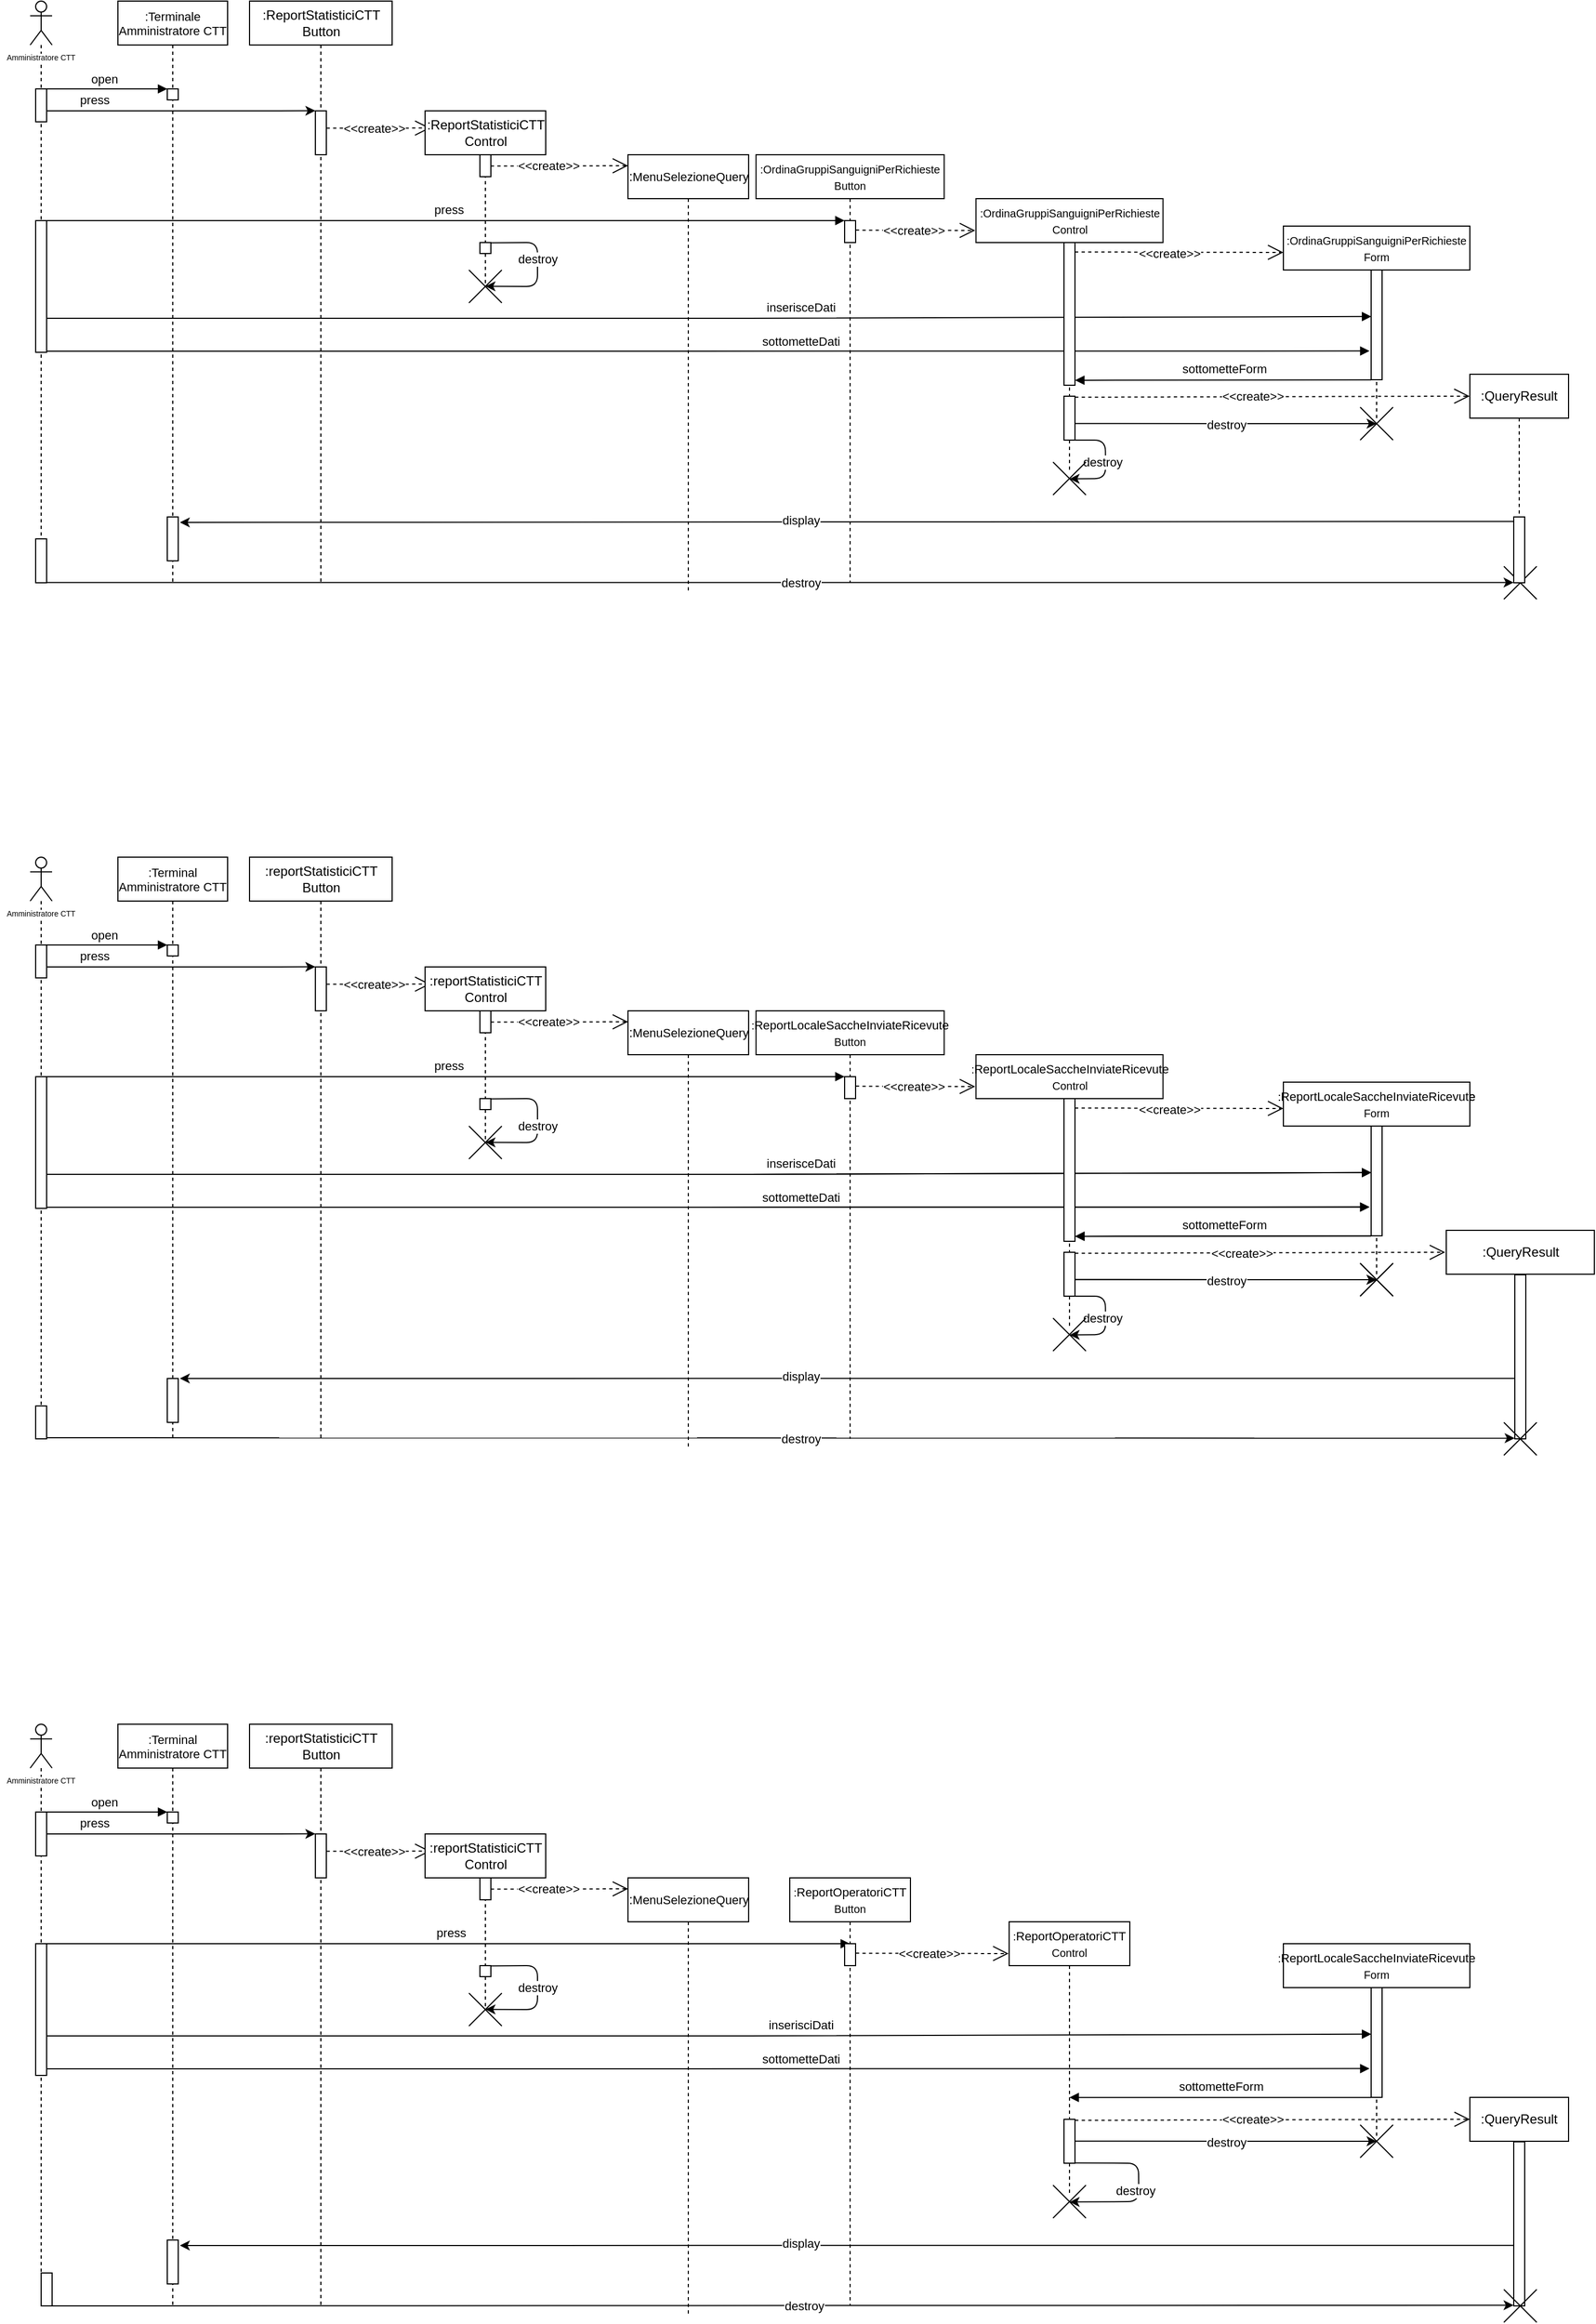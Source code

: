 <mxfile version="14.5.1" type="device"><diagram id="kgpKYQtTHZ0yAKxKKP6v" name="Page-1"><mxGraphModel dx="1422" dy="862" grid="1" gridSize="10" guides="1" tooltips="1" connect="1" arrows="1" fold="1" page="1" pageScale="1" pageWidth="1654" pageHeight="2336" math="0" shadow="0"><root><mxCell id="0"/><mxCell id="1" parent="0"/><mxCell id="S_JkidJGaoiG4XPLmGu4-134" value="inserisciDati" style="html=1;verticalAlign=bottom;endArrow=block;entryX=0.014;entryY=0.424;entryDx=0;entryDy=0;entryPerimeter=0;" parent="1" target="S_JkidJGaoiG4XPLmGu4-160" edge="1"><mxGeometry x="0.139" y="1" width="80" relative="1" as="geometry"><mxPoint x="82.5" y="1109.0" as="sourcePoint"/><mxPoint x="1199.64" y="1107.8" as="targetPoint"/><Array as="points"><mxPoint x="418" y="1109.02"/><mxPoint x="712.5" y="1109"/></Array><mxPoint as="offset"/></mxGeometry></mxCell><mxCell id="S_JkidJGaoiG4XPLmGu4-135" value="" style="endArrow=classic;html=1;labelBackgroundColor=none;fontSize=11;exitX=0.001;exitY=0.631;exitDx=0;exitDy=0;exitPerimeter=0;" parent="1" source="S_JkidJGaoiG4XPLmGu4-171" edge="1"><mxGeometry width="50" height="50" relative="1" as="geometry"><mxPoint x="1347.5" y="1300.0" as="sourcePoint"/><mxPoint x="204" y="1295" as="targetPoint"/></mxGeometry></mxCell><mxCell id="S_JkidJGaoiG4XPLmGu4-136" value="display" style="edgeLabel;html=1;align=center;verticalAlign=middle;resizable=0;points=[];fontSize=11;" parent="S_JkidJGaoiG4XPLmGu4-135" vertex="1" connectable="0"><mxGeometry x="-0.14" y="-2" relative="1" as="geometry"><mxPoint x="-127.56" as="offset"/></mxGeometry></mxCell><mxCell id="S_JkidJGaoiG4XPLmGu4-137" value="" style="endArrow=classic;html=1;labelBackgroundColor=none;fontSize=11;entryX=0.498;entryY=0.501;entryDx=0;entryDy=0;entryPerimeter=0;exitX=0.987;exitY=0.623;exitDx=0;exitDy=0;exitPerimeter=0;" parent="1" source="S_JkidJGaoiG4XPLmGu4-155" target="S_JkidJGaoiG4XPLmGu4-161" edge="1"><mxGeometry width="50" height="50" relative="1" as="geometry"><mxPoint x="1030" y="1205" as="sourcePoint"/><mxPoint x="1288.5" y="1270.0" as="targetPoint"/></mxGeometry></mxCell><mxCell id="S_JkidJGaoiG4XPLmGu4-138" value="destroy" style="edgeLabel;html=1;align=center;verticalAlign=middle;resizable=0;points=[];fontSize=11;" parent="S_JkidJGaoiG4XPLmGu4-137" vertex="1" connectable="0"><mxGeometry x="-0.14" y="-2" relative="1" as="geometry"><mxPoint x="18.93" y="-1.62" as="offset"/></mxGeometry></mxCell><mxCell id="S_JkidJGaoiG4XPLmGu4-139" value="&amp;lt;&amp;lt;create&amp;gt;&amp;gt;" style="endArrow=open;endSize=12;dashed=1;html=1;exitX=1.013;exitY=0.023;exitDx=0;exitDy=0;exitPerimeter=0;" parent="1" source="S_JkidJGaoiG4XPLmGu4-155" edge="1"><mxGeometry x="-0.105" width="160" relative="1" as="geometry"><mxPoint x="1030" y="1180" as="sourcePoint"/><mxPoint x="1357.5" y="1180" as="targetPoint"/><Array as="points"/><mxPoint x="1" as="offset"/></mxGeometry></mxCell><mxCell id="S_JkidJGaoiG4XPLmGu4-140" value="" style="endArrow=classic;html=1;entryX=-0.004;entryY=-0.002;entryDx=0;entryDy=0;entryPerimeter=0;" parent="1" source="S_JkidJGaoiG4XPLmGu4-146" target="S_JkidJGaoiG4XPLmGu4-150" edge="1"><mxGeometry width="50" height="50" relative="1" as="geometry"><mxPoint x="77.5" y="940" as="sourcePoint"/><mxPoint x="334.5" y="920" as="targetPoint"/><Array as="points"><mxPoint x="147.5" y="920"/><mxPoint x="267.5" y="920"/></Array></mxGeometry></mxCell><mxCell id="S_JkidJGaoiG4XPLmGu4-141" value="press" style="edgeLabel;html=1;align=center;verticalAlign=middle;resizable=0;points=[];" parent="S_JkidJGaoiG4XPLmGu4-140" vertex="1" connectable="0"><mxGeometry x="-0.398" y="-2" relative="1" as="geometry"><mxPoint x="-27" y="-12" as="offset"/></mxGeometry></mxCell><mxCell id="S_JkidJGaoiG4XPLmGu4-142" value="sottometteDati" style="html=1;verticalAlign=bottom;endArrow=block;entryX=-0.149;entryY=0.738;entryDx=0;entryDy=0;entryPerimeter=0;" parent="1" target="S_JkidJGaoiG4XPLmGu4-160" edge="1"><mxGeometry x="0.14" width="80" relative="1" as="geometry"><mxPoint x="82.5" y="1139.0" as="sourcePoint"/><mxPoint x="1200.5" y="1139.0" as="targetPoint"/><Array as="points"><mxPoint x="414" y="1139"/></Array><mxPoint as="offset"/></mxGeometry></mxCell><mxCell id="S_JkidJGaoiG4XPLmGu4-143" value="press" style="html=1;verticalAlign=bottom;endArrow=block;entryX=0.075;entryY=0.133;entryDx=0;entryDy=0;entryPerimeter=0;" parent="1" source="S_JkidJGaoiG4XPLmGu4-146" edge="1"><mxGeometry x="0.013" y="1" width="80" relative="1" as="geometry"><mxPoint x="75.5" y="1030" as="sourcePoint"/><mxPoint x="810" y="1019.975" as="targetPoint"/><mxPoint as="offset"/></mxGeometry></mxCell><mxCell id="S_JkidJGaoiG4XPLmGu4-144" value=":Terminal &#10;Amministratore CTT" style="shape=umlLifeline;perimeter=lifelinePerimeter;container=1;collapsible=0;recursiveResize=0;rounded=0;shadow=0;strokeWidth=1;fontSize=11;" parent="1" vertex="1"><mxGeometry x="147.5" y="820" width="100" height="530" as="geometry"/></mxCell><mxCell id="S_JkidJGaoiG4XPLmGu4-145" value="" style="points=[];perimeter=orthogonalPerimeter;rounded=0;shadow=0;strokeWidth=1;" parent="S_JkidJGaoiG4XPLmGu4-144" vertex="1"><mxGeometry x="45" y="80" width="10" height="10" as="geometry"/></mxCell><mxCell id="ukI3y_HsQWrUZ8Q4ZKqd-7" value="" style="points=[];perimeter=orthogonalPerimeter;rounded=0;shadow=0;strokeWidth=1;" parent="S_JkidJGaoiG4XPLmGu4-144" vertex="1"><mxGeometry x="45" y="475" width="10" height="40" as="geometry"/></mxCell><mxCell id="S_JkidJGaoiG4XPLmGu4-146" value="" style="shape=umlLifeline;participant=umlActor;perimeter=lifelinePerimeter;whiteSpace=wrap;html=1;container=1;collapsible=0;recursiveResize=0;verticalAlign=top;spacingTop=36;outlineConnect=0;size=40;" parent="1" vertex="1"><mxGeometry x="67.5" y="820" width="20" height="530" as="geometry"/></mxCell><mxCell id="S_JkidJGaoiG4XPLmGu4-147" value="" style="html=1;points=[];perimeter=orthogonalPerimeter;rounded=0;fillColor=#ffffff;gradientColor=none;fontSize=14;" parent="S_JkidJGaoiG4XPLmGu4-146" vertex="1"><mxGeometry x="5" y="80" width="10" height="30" as="geometry"/></mxCell><mxCell id="ukI3y_HsQWrUZ8Q4ZKqd-8" value="" style="points=[];perimeter=orthogonalPerimeter;rounded=0;shadow=0;strokeWidth=1;" parent="S_JkidJGaoiG4XPLmGu4-146" vertex="1"><mxGeometry x="5" y="500" width="10" height="30" as="geometry"/></mxCell><mxCell id="ukI3y_HsQWrUZ8Q4ZKqd-32" value="" style="html=1;points=[];perimeter=orthogonalPerimeter;rounded=0;fillColor=#ffffff;gradientColor=none;fontSize=14;" parent="S_JkidJGaoiG4XPLmGu4-146" vertex="1"><mxGeometry x="5" y="200" width="10" height="120" as="geometry"/></mxCell><mxCell id="S_JkidJGaoiG4XPLmGu4-148" value="open" style="html=1;verticalAlign=bottom;endArrow=block;" parent="1" edge="1"><mxGeometry width="80" relative="1" as="geometry"><mxPoint x="77.5" y="900" as="sourcePoint"/><mxPoint x="192.5" y="900" as="targetPoint"/></mxGeometry></mxCell><mxCell id="S_JkidJGaoiG4XPLmGu4-149" value="&lt;div&gt;:reportStatisticiCTT&lt;/div&gt;&lt;div&gt;Button&lt;/div&gt;" style="shape=umlLifeline;perimeter=lifelinePerimeter;whiteSpace=wrap;html=1;container=1;collapsible=0;recursiveResize=0;outlineConnect=0;fillColor=#ffffff;" parent="1" vertex="1"><mxGeometry x="267.5" y="820" width="130" height="530" as="geometry"/></mxCell><mxCell id="S_JkidJGaoiG4XPLmGu4-150" value="" style="points=[];perimeter=orthogonalPerimeter;rounded=0;shadow=0;strokeWidth=1;" parent="S_JkidJGaoiG4XPLmGu4-149" vertex="1"><mxGeometry x="60" y="100" width="10" height="40" as="geometry"/></mxCell><mxCell id="S_JkidJGaoiG4XPLmGu4-151" value="&amp;lt;&amp;lt;create&amp;gt;&amp;gt;" style="endArrow=open;endSize=12;dashed=1;html=1;exitX=1.019;exitY=0.393;exitDx=0;exitDy=0;exitPerimeter=0;entryX=0.045;entryY=0.098;entryDx=0;entryDy=0;entryPerimeter=0;" parent="1" source="S_JkidJGaoiG4XPLmGu4-150" target="S_JkidJGaoiG4XPLmGu4-152" edge="1"><mxGeometry x="-0.105" width="160" relative="1" as="geometry"><mxPoint x="347.5" y="932" as="sourcePoint"/><mxPoint x="422.5" y="930" as="targetPoint"/><Array as="points"/><mxPoint x="1" as="offset"/></mxGeometry></mxCell><mxCell id="S_JkidJGaoiG4XPLmGu4-152" value=":reportStatisticiCTT&lt;br&gt;Control" style="shape=umlLifeline;perimeter=lifelinePerimeter;whiteSpace=wrap;html=1;container=1;collapsible=0;recursiveResize=0;outlineConnect=0;fillColor=#ffffff;" parent="1" vertex="1"><mxGeometry x="427.5" y="920" width="110" height="160" as="geometry"/></mxCell><mxCell id="S_JkidJGaoiG4XPLmGu4-153" value="" style="shape=umlDestroy;fillColor=#ffffff;fontSize=8;" parent="S_JkidJGaoiG4XPLmGu4-152" vertex="1"><mxGeometry x="40" y="145" width="30" height="30" as="geometry"/></mxCell><mxCell id="-E6PBRuOhPfbThTxJtW3-1" value="" style="points=[];perimeter=orthogonalPerimeter;rounded=0;shadow=0;strokeWidth=1;" parent="S_JkidJGaoiG4XPLmGu4-152" vertex="1"><mxGeometry x="50" y="40" width="10" height="20" as="geometry"/></mxCell><mxCell id="-E6PBRuOhPfbThTxJtW3-2" value="" style="points=[];perimeter=orthogonalPerimeter;rounded=0;shadow=0;strokeWidth=1;" parent="S_JkidJGaoiG4XPLmGu4-152" vertex="1"><mxGeometry x="50" y="120" width="10" height="10" as="geometry"/></mxCell><mxCell id="S_JkidJGaoiG4XPLmGu4-174" value="" style="endArrow=classic;html=1;exitX=1.001;exitY=0.02;exitDx=0;exitDy=0;exitPerimeter=0;entryX=0.504;entryY=0.495;entryDx=0;entryDy=0;entryPerimeter=0;" parent="S_JkidJGaoiG4XPLmGu4-152" source="-E6PBRuOhPfbThTxJtW3-2" target="S_JkidJGaoiG4XPLmGu4-153" edge="1"><mxGeometry width="50" height="50" relative="1" as="geometry"><mxPoint x="55" y="120" as="sourcePoint"/><mxPoint x="57.513" y="160" as="targetPoint"/><Array as="points"><mxPoint x="102.5" y="120"/><mxPoint x="102.5" y="160"/></Array></mxGeometry></mxCell><mxCell id="S_JkidJGaoiG4XPLmGu4-175" value="destroy" style="edgeLabel;html=1;align=center;verticalAlign=middle;resizable=0;points=[];" parent="S_JkidJGaoiG4XPLmGu4-174" vertex="1" connectable="0"><mxGeometry x="0.154" y="-3" relative="1" as="geometry"><mxPoint x="3" y="-7.68" as="offset"/></mxGeometry></mxCell><mxCell id="S_JkidJGaoiG4XPLmGu4-154" value="&lt;div&gt;&lt;/div&gt;&lt;span style=&quot;font-size: 10px&quot;&gt;:&lt;/span&gt;&lt;span style=&quot;line-height: 107% ; font-family: &amp;#34;calibri&amp;#34; , sans-serif&quot;&gt;&lt;font style=&quot;font-size: 11px&quot;&gt;ReportLocaleSaccheInviateRicevute&lt;/font&gt;&lt;/span&gt;&lt;div&gt;&lt;font style=&quot;font-size: 10px&quot;&gt;Control&lt;/font&gt;&lt;/div&gt;" style="shape=umlLifeline;perimeter=lifelinePerimeter;whiteSpace=wrap;html=1;container=1;collapsible=0;recursiveResize=0;outlineConnect=0;" parent="1" vertex="1"><mxGeometry x="929.75" y="1000" width="170.5" height="250" as="geometry"/></mxCell><mxCell id="S_JkidJGaoiG4XPLmGu4-155" value="" style="points=[];perimeter=orthogonalPerimeter;rounded=0;shadow=0;strokeWidth=1;" parent="S_JkidJGaoiG4XPLmGu4-154" vertex="1"><mxGeometry x="80.25" y="180" width="10" height="40" as="geometry"/></mxCell><mxCell id="S_JkidJGaoiG4XPLmGu4-157" value="" style="endArrow=classic;html=1;entryX=0.505;entryY=0.511;entryDx=0;entryDy=0;entryPerimeter=0;" parent="S_JkidJGaoiG4XPLmGu4-154" target="S_JkidJGaoiG4XPLmGu4-156" edge="1"><mxGeometry width="50" height="50" relative="1" as="geometry"><mxPoint x="90.496" y="220" as="sourcePoint"/><mxPoint x="105.19" y="257" as="targetPoint"/><Array as="points"><mxPoint x="117.94" y="220"/><mxPoint x="118.25" y="255"/></Array></mxGeometry></mxCell><mxCell id="S_JkidJGaoiG4XPLmGu4-158" value="destroy" style="edgeLabel;html=1;align=center;verticalAlign=middle;resizable=0;points=[];" parent="S_JkidJGaoiG4XPLmGu4-157" vertex="1" connectable="0"><mxGeometry x="0.154" y="-3" relative="1" as="geometry"><mxPoint y="-7.53" as="offset"/></mxGeometry></mxCell><mxCell id="S_JkidJGaoiG4XPLmGu4-159" value="&lt;div&gt;&lt;/div&gt;&lt;span style=&quot;font-size: 10px&quot;&gt;:&lt;/span&gt;&lt;span style=&quot;line-height: 107% ; font-family: &amp;#34;calibri&amp;#34; , sans-serif&quot;&gt;&lt;font style=&quot;font-size: 11px&quot;&gt;ReportLocaleSaccheInviateRicevute&lt;/font&gt;&lt;/span&gt;&lt;div&gt;&lt;font style=&quot;font-size: 10px&quot;&gt;Form&lt;/font&gt;&lt;/div&gt;" style="shape=umlLifeline;perimeter=lifelinePerimeter;whiteSpace=wrap;html=1;container=1;collapsible=0;recursiveResize=0;outlineConnect=0;" parent="1" vertex="1"><mxGeometry x="1210" y="1025" width="170" height="175" as="geometry"/></mxCell><mxCell id="S_JkidJGaoiG4XPLmGu4-160" value="" style="points=[];perimeter=orthogonalPerimeter;rounded=0;shadow=0;strokeWidth=1;" parent="S_JkidJGaoiG4XPLmGu4-159" vertex="1"><mxGeometry x="80" y="40" width="10" height="100" as="geometry"/></mxCell><mxCell id="S_JkidJGaoiG4XPLmGu4-161" value="" style="shape=umlDestroy;fillColor=#ffffff;fontSize=8;" parent="S_JkidJGaoiG4XPLmGu4-159" vertex="1"><mxGeometry x="70" y="165" width="30" height="30" as="geometry"/></mxCell><mxCell id="ukI3y_HsQWrUZ8Q4ZKqd-16" value="inserisceDati" style="html=1;verticalAlign=bottom;endArrow=block;entryX=0.014;entryY=0.424;entryDx=0;entryDy=0;entryPerimeter=0;" parent="S_JkidJGaoiG4XPLmGu4-159" target="ukI3y_HsQWrUZ8Q4ZKqd-22" edge="1"><mxGeometry x="0.139" y="1" width="80" relative="1" as="geometry"><mxPoint x="-1127.5" y="84.0" as="sourcePoint"/><mxPoint x="-10.36" y="82.8" as="targetPoint"/><Array as="points"><mxPoint x="-792" y="84.02"/><mxPoint x="-497.5" y="84"/></Array><mxPoint as="offset"/></mxGeometry></mxCell><mxCell id="ukI3y_HsQWrUZ8Q4ZKqd-17" value="sottometteDati" style="html=1;verticalAlign=bottom;endArrow=block;entryX=-0.149;entryY=0.738;entryDx=0;entryDy=0;entryPerimeter=0;" parent="S_JkidJGaoiG4XPLmGu4-159" target="ukI3y_HsQWrUZ8Q4ZKqd-22" edge="1"><mxGeometry x="0.14" width="80" relative="1" as="geometry"><mxPoint x="-1127.5" y="114.0" as="sourcePoint"/><mxPoint x="-9.5" y="114.0" as="targetPoint"/><Array as="points"><mxPoint x="-796" y="114"/></Array><mxPoint as="offset"/></mxGeometry></mxCell><mxCell id="ukI3y_HsQWrUZ8Q4ZKqd-18" value="&lt;font style=&quot;font-size: 11px&quot;&gt;sottometteForm&lt;/font&gt;" style="html=1;verticalAlign=bottom;endArrow=block;fontSize=8;exitX=0.002;exitY=1.001;exitDx=0;exitDy=0;exitPerimeter=0;entryX=1.013;entryY=0.965;entryDx=0;entryDy=0;entryPerimeter=0;" parent="S_JkidJGaoiG4XPLmGu4-159" source="ukI3y_HsQWrUZ8Q4ZKqd-22" edge="1"><mxGeometry x="-0.002" y="-1" width="80" relative="1" as="geometry"><mxPoint x="71" y="140" as="sourcePoint"/><mxPoint x="-189.87" y="140.45" as="targetPoint"/><Array as="points"/><mxPoint as="offset"/></mxGeometry></mxCell><mxCell id="ukI3y_HsQWrUZ8Q4ZKqd-19" value="" style="endArrow=classic;html=1;labelBackgroundColor=none;fontSize=11;entryX=0.498;entryY=0.501;entryDx=0;entryDy=0;entryPerimeter=0;exitX=0.987;exitY=0.623;exitDx=0;exitDy=0;exitPerimeter=0;" parent="S_JkidJGaoiG4XPLmGu4-159" target="ukI3y_HsQWrUZ8Q4ZKqd-23" edge="1"><mxGeometry width="50" height="50" relative="1" as="geometry"><mxPoint x="-190.13" y="179.92" as="sourcePoint"/><mxPoint x="78.5" y="245.0" as="targetPoint"/></mxGeometry></mxCell><mxCell id="ukI3y_HsQWrUZ8Q4ZKqd-20" value="destroy" style="edgeLabel;html=1;align=center;verticalAlign=middle;resizable=0;points=[];fontSize=11;" parent="ukI3y_HsQWrUZ8Q4ZKqd-19" vertex="1" connectable="0"><mxGeometry x="-0.14" y="-2" relative="1" as="geometry"><mxPoint x="18.93" y="-1.62" as="offset"/></mxGeometry></mxCell><mxCell id="ukI3y_HsQWrUZ8Q4ZKqd-21" value="&lt;div&gt;&lt;/div&gt;&lt;span style=&quot;font-size: 10px&quot;&gt;:&lt;/span&gt;&lt;span style=&quot;line-height: 107% ; font-family: &amp;#34;calibri&amp;#34; , sans-serif&quot;&gt;&lt;font style=&quot;font-size: 11px&quot;&gt;ReportLocaleSaccheInviateRicevute&lt;/font&gt;&lt;/span&gt;&lt;div&gt;&lt;font style=&quot;font-size: 10px&quot;&gt;Form&lt;/font&gt;&lt;/div&gt;" style="shape=umlLifeline;perimeter=lifelinePerimeter;whiteSpace=wrap;html=1;container=1;collapsible=0;recursiveResize=0;outlineConnect=0;" parent="S_JkidJGaoiG4XPLmGu4-159" vertex="1"><mxGeometry width="170" height="175" as="geometry"/></mxCell><mxCell id="ukI3y_HsQWrUZ8Q4ZKqd-22" value="" style="points=[];perimeter=orthogonalPerimeter;rounded=0;shadow=0;strokeWidth=1;" parent="ukI3y_HsQWrUZ8Q4ZKqd-21" vertex="1"><mxGeometry x="80" y="40" width="10" height="100" as="geometry"/></mxCell><mxCell id="ukI3y_HsQWrUZ8Q4ZKqd-23" value="" style="shape=umlDestroy;fillColor=#ffffff;fontSize=8;" parent="ukI3y_HsQWrUZ8Q4ZKqd-21" vertex="1"><mxGeometry x="70" y="165" width="30" height="30" as="geometry"/></mxCell><mxCell id="S_JkidJGaoiG4XPLmGu4-162" value=":&lt;font style=&quot;font-size: 11px&quot;&gt;MenuSelezioneQuery&lt;/font&gt;" style="shape=umlLifeline;perimeter=lifelinePerimeter;whiteSpace=wrap;html=1;container=1;collapsible=0;recursiveResize=0;outlineConnect=0;fillColor=#ffffff;" parent="1" vertex="1"><mxGeometry x="612.5" y="960" width="110" height="400" as="geometry"/></mxCell><mxCell id="S_JkidJGaoiG4XPLmGu4-163" value="&amp;lt;&amp;lt;create&amp;gt;&amp;gt;" style="endArrow=open;endSize=12;dashed=1;html=1;labelBackgroundColor=#ffffff;exitX=0.988;exitY=0.515;exitDx=0;exitDy=0;exitPerimeter=0;entryX=0.001;entryY=0.025;entryDx=0;entryDy=0;entryPerimeter=0;" parent="1" source="-E6PBRuOhPfbThTxJtW3-1" target="S_JkidJGaoiG4XPLmGu4-162" edge="1"><mxGeometry x="-0.159" width="160" relative="1" as="geometry"><mxPoint x="543.5" y="940" as="sourcePoint"/><mxPoint x="610" y="970" as="targetPoint"/><Array as="points"/><mxPoint as="offset"/></mxGeometry></mxCell><mxCell id="S_JkidJGaoiG4XPLmGu4-164" value="&amp;lt;&amp;lt;create&amp;gt;&amp;gt;" style="endArrow=open;endSize=12;dashed=1;html=1;exitX=1.1;exitY=0.249;exitDx=0;exitDy=0;exitPerimeter=0;" parent="1" edge="1"><mxGeometry x="-0.039" width="160" relative="1" as="geometry"><mxPoint x="820.25" y="1028.675" as="sourcePoint"/><mxPoint x="929" y="1029" as="targetPoint"/><mxPoint as="offset"/></mxGeometry></mxCell><mxCell id="S_JkidJGaoiG4XPLmGu4-165" value="&lt;font&gt;&lt;span style=&quot;font-size: 10px&quot;&gt;:&lt;/span&gt;&lt;span style=&quot;line-height: 107% ; font-family: &amp;#34;calibri&amp;#34; , sans-serif&quot;&gt;&lt;font style=&quot;font-size: 11px&quot;&gt;ReportLocaleSaccheInviateRicevute&lt;/font&gt;&lt;/span&gt;&lt;br&gt;&lt;font style=&quot;font-size: 10px&quot;&gt;Button&lt;/font&gt;&lt;/font&gt;" style="shape=umlLifeline;perimeter=lifelinePerimeter;whiteSpace=wrap;html=1;container=1;collapsible=0;recursiveResize=0;outlineConnect=0;fillColor=#ffffff;" parent="1" vertex="1"><mxGeometry x="729.25" y="960" width="171.5" height="390" as="geometry"/></mxCell><mxCell id="-E6PBRuOhPfbThTxJtW3-3" value="" style="points=[];perimeter=orthogonalPerimeter;rounded=0;shadow=0;strokeWidth=1;" parent="S_JkidJGaoiG4XPLmGu4-165" vertex="1"><mxGeometry x="80.75" y="60" width="10" height="20" as="geometry"/></mxCell><mxCell id="S_JkidJGaoiG4XPLmGu4-167" value="&amp;lt;&amp;lt;create&amp;gt;&amp;gt;" style="endArrow=open;endSize=12;dashed=1;html=1;exitX=1.002;exitY=0.066;exitDx=0;exitDy=0;exitPerimeter=0;" parent="1" source="-E6PBRuOhPfbThTxJtW3-5" edge="1"><mxGeometry x="-0.101" y="-1" width="160" relative="1" as="geometry"><mxPoint x="1143.5" y="1039" as="sourcePoint"/><mxPoint x="1210" y="1049" as="targetPoint"/><Array as="points"/><mxPoint as="offset"/></mxGeometry></mxCell><mxCell id="S_JkidJGaoiG4XPLmGu4-168" value="&lt;font style=&quot;font-size: 11px&quot;&gt;sottometteForm&lt;/font&gt;" style="html=1;verticalAlign=bottom;endArrow=block;fontSize=8;exitX=0.002;exitY=1.001;exitDx=0;exitDy=0;exitPerimeter=0;entryX=1.013;entryY=0.965;entryDx=0;entryDy=0;entryPerimeter=0;" parent="1" source="S_JkidJGaoiG4XPLmGu4-160" target="-E6PBRuOhPfbThTxJtW3-5" edge="1"><mxGeometry x="-0.002" y="-1" width="80" relative="1" as="geometry"><mxPoint x="1281" y="1165" as="sourcePoint"/><mxPoint x="1030" y="1166" as="targetPoint"/><Array as="points"/><mxPoint as="offset"/></mxGeometry></mxCell><mxCell id="S_JkidJGaoiG4XPLmGu4-169" value=":QueryResult" style="shape=umlLifeline;perimeter=lifelinePerimeter;whiteSpace=wrap;html=1;container=1;collapsible=0;recursiveResize=0;outlineConnect=0;" parent="1" vertex="1"><mxGeometry x="1358.5" y="1160" width="135" height="190" as="geometry"/></mxCell><mxCell id="S_JkidJGaoiG4XPLmGu4-170" style="edgeStyle=orthogonalEdgeStyle;rounded=0;orthogonalLoop=1;jettySize=auto;html=1;" parent="S_JkidJGaoiG4XPLmGu4-169" source="S_JkidJGaoiG4XPLmGu4-171" target="S_JkidJGaoiG4XPLmGu4-169" edge="1"><mxGeometry relative="1" as="geometry"><Array as="points"><mxPoint x="68" y="41"/><mxPoint x="68" y="41"/></Array></mxGeometry></mxCell><mxCell id="S_JkidJGaoiG4XPLmGu4-171" value="" style="html=1;points=[];perimeter=orthogonalPerimeter;rounded=0;labelBackgroundColor=#ffffff;fillColor=#ffffff;gradientColor=none;fontSize=11;" parent="S_JkidJGaoiG4XPLmGu4-169" vertex="1"><mxGeometry x="62.5" y="40.5" width="10" height="149.5" as="geometry"/></mxCell><mxCell id="S_JkidJGaoiG4XPLmGu4-172" value="" style="endArrow=classic;html=1;labelBackgroundColor=none;fontSize=11;entryX=-0.021;entryY=0.996;entryDx=0;entryDy=0;entryPerimeter=0;" parent="1" target="S_JkidJGaoiG4XPLmGu4-171" edge="1"><mxGeometry width="50" height="50" relative="1" as="geometry"><mxPoint x="83" y="1349" as="sourcePoint"/><mxPoint x="1348.84" y="1344.66" as="targetPoint"/></mxGeometry></mxCell><mxCell id="S_JkidJGaoiG4XPLmGu4-173" value="destroy" style="edgeLabel;html=1;align=center;verticalAlign=middle;resizable=0;points=[];fontSize=11;" parent="S_JkidJGaoiG4XPLmGu4-172" vertex="1" connectable="0"><mxGeometry x="-0.14" y="-2" relative="1" as="geometry"><mxPoint x="112.03" y="-1.74" as="offset"/></mxGeometry></mxCell><mxCell id="S_JkidJGaoiG4XPLmGu4-176" value="" style="shape=umlDestroy;fillColor=#ffffff;fontSize=8;" parent="1" vertex="1"><mxGeometry x="1411" y="1335" width="30" height="30" as="geometry"/></mxCell><mxCell id="S_JkidJGaoiG4XPLmGu4-177" value="&lt;font style=&quot;background-color: rgb(255 , 255 , 255) ; font-size: 7px&quot;&gt;Amministratore CTT&lt;/font&gt;" style="text;html=1;strokeColor=none;fillColor=none;align=center;verticalAlign=middle;whiteSpace=wrap;rounded=0;" parent="1" vertex="1"><mxGeometry x="40" y="860" width="75" height="20" as="geometry"/></mxCell><mxCell id="-E6PBRuOhPfbThTxJtW3-5" value="" style="points=[];perimeter=orthogonalPerimeter;rounded=0;shadow=0;strokeWidth=1;" parent="1" vertex="1"><mxGeometry x="1010" y="1040" width="10" height="130" as="geometry"/></mxCell><mxCell id="S_JkidJGaoiG4XPLmGu4-156" value="" style="shape=umlDestroy;fillColor=#ffffff;fontSize=8;" parent="1" vertex="1"><mxGeometry x="1000" y="1240" width="30" height="30" as="geometry"/></mxCell><mxCell id="-E6PBRuOhPfbThTxJtW3-6" value="inserisceDati" style="html=1;verticalAlign=bottom;endArrow=block;entryX=0.014;entryY=0.424;entryDx=0;entryDy=0;entryPerimeter=0;" parent="1" target="-E6PBRuOhPfbThTxJtW3-35" edge="1"><mxGeometry x="0.139" y="1" width="80" relative="1" as="geometry"><mxPoint x="82.5" y="329.0" as="sourcePoint"/><mxPoint x="1199.64" y="327.8" as="targetPoint"/><Array as="points"><mxPoint x="418" y="329.02"/><mxPoint x="712.5" y="329"/></Array><mxPoint as="offset"/></mxGeometry></mxCell><mxCell id="-E6PBRuOhPfbThTxJtW3-7" value="" style="endArrow=classic;html=1;labelBackgroundColor=none;fontSize=11;exitX=-0.04;exitY=0.068;exitDx=0;exitDy=0;exitPerimeter=0;" parent="1" source="-E6PBRuOhPfbThTxJtW3-46" edge="1"><mxGeometry width="50" height="50" relative="1" as="geometry"><mxPoint x="1347.5" y="520.0" as="sourcePoint"/><mxPoint x="204" y="515" as="targetPoint"/></mxGeometry></mxCell><mxCell id="-E6PBRuOhPfbThTxJtW3-8" value="display" style="edgeLabel;html=1;align=center;verticalAlign=middle;resizable=0;points=[];fontSize=11;" parent="-E6PBRuOhPfbThTxJtW3-7" vertex="1" connectable="0"><mxGeometry x="-0.14" y="-2" relative="1" as="geometry"><mxPoint x="-127.25" as="offset"/></mxGeometry></mxCell><mxCell id="-E6PBRuOhPfbThTxJtW3-9" value="" style="endArrow=classic;html=1;labelBackgroundColor=none;fontSize=11;entryX=0.498;entryY=0.501;entryDx=0;entryDy=0;entryPerimeter=0;exitX=0.987;exitY=0.623;exitDx=0;exitDy=0;exitPerimeter=0;" parent="1" source="-E6PBRuOhPfbThTxJtW3-31" target="-E6PBRuOhPfbThTxJtW3-36" edge="1"><mxGeometry width="50" height="50" relative="1" as="geometry"><mxPoint x="1030" y="425" as="sourcePoint"/><mxPoint x="1288.5" y="490.0" as="targetPoint"/></mxGeometry></mxCell><mxCell id="-E6PBRuOhPfbThTxJtW3-10" value="destroy" style="edgeLabel;html=1;align=center;verticalAlign=middle;resizable=0;points=[];fontSize=11;" parent="-E6PBRuOhPfbThTxJtW3-9" vertex="1" connectable="0"><mxGeometry x="-0.14" y="-2" relative="1" as="geometry"><mxPoint x="18.93" y="-1.62" as="offset"/></mxGeometry></mxCell><mxCell id="-E6PBRuOhPfbThTxJtW3-11" value="&amp;lt;&amp;lt;create&amp;gt;&amp;gt;" style="endArrow=open;endSize=12;dashed=1;html=1;exitX=1.013;exitY=0.023;exitDx=0;exitDy=0;exitPerimeter=0;entryX=-0.002;entryY=0.105;entryDx=0;entryDy=0;entryPerimeter=0;" parent="1" source="-E6PBRuOhPfbThTxJtW3-31" target="-E6PBRuOhPfbThTxJtW3-44" edge="1"><mxGeometry x="-0.105" width="160" relative="1" as="geometry"><mxPoint x="1030" y="400" as="sourcePoint"/><mxPoint x="1357.5" y="400" as="targetPoint"/><Array as="points"/><mxPoint x="1" as="offset"/></mxGeometry></mxCell><mxCell id="-E6PBRuOhPfbThTxJtW3-12" value="" style="endArrow=classic;html=1;entryX=-0.004;entryY=-0.002;entryDx=0;entryDy=0;entryPerimeter=0;" parent="1" source="-E6PBRuOhPfbThTxJtW3-18" target="-E6PBRuOhPfbThTxJtW3-22" edge="1"><mxGeometry width="50" height="50" relative="1" as="geometry"><mxPoint x="77.5" y="160" as="sourcePoint"/><mxPoint x="334.5" y="140" as="targetPoint"/><Array as="points"><mxPoint x="147.5" y="140"/><mxPoint x="267.5" y="140"/></Array></mxGeometry></mxCell><mxCell id="-E6PBRuOhPfbThTxJtW3-13" value="press" style="edgeLabel;html=1;align=center;verticalAlign=middle;resizable=0;points=[];" parent="-E6PBRuOhPfbThTxJtW3-12" vertex="1" connectable="0"><mxGeometry x="-0.398" y="-2" relative="1" as="geometry"><mxPoint x="-27" y="-12" as="offset"/></mxGeometry></mxCell><mxCell id="-E6PBRuOhPfbThTxJtW3-14" value="sottometteDati" style="html=1;verticalAlign=bottom;endArrow=block;entryX=-0.149;entryY=0.738;entryDx=0;entryDy=0;entryPerimeter=0;" parent="1" target="-E6PBRuOhPfbThTxJtW3-35" edge="1"><mxGeometry x="0.14" width="80" relative="1" as="geometry"><mxPoint x="82.5" y="359.0" as="sourcePoint"/><mxPoint x="1200.5" y="359.0" as="targetPoint"/><Array as="points"><mxPoint x="414" y="359"/></Array><mxPoint as="offset"/></mxGeometry></mxCell><mxCell id="-E6PBRuOhPfbThTxJtW3-15" value="press" style="html=1;verticalAlign=bottom;endArrow=block;entryX=0.075;entryY=0.133;entryDx=0;entryDy=0;entryPerimeter=0;" parent="1" source="-E6PBRuOhPfbThTxJtW3-18" edge="1"><mxGeometry x="0.013" y="1" width="80" relative="1" as="geometry"><mxPoint x="75.5" y="250" as="sourcePoint"/><mxPoint x="810" y="239.975" as="targetPoint"/><mxPoint as="offset"/></mxGeometry></mxCell><mxCell id="-E6PBRuOhPfbThTxJtW3-16" value=":Terminale&#10;Amministratore CTT" style="shape=umlLifeline;perimeter=lifelinePerimeter;container=1;collapsible=0;recursiveResize=0;rounded=0;shadow=0;strokeWidth=1;fontSize=11;" parent="1" vertex="1"><mxGeometry x="147.5" y="40" width="100" height="530" as="geometry"/></mxCell><mxCell id="-E6PBRuOhPfbThTxJtW3-17" value="" style="points=[];perimeter=orthogonalPerimeter;rounded=0;shadow=0;strokeWidth=1;" parent="-E6PBRuOhPfbThTxJtW3-16" vertex="1"><mxGeometry x="45" y="80" width="10" height="10" as="geometry"/></mxCell><mxCell id="ukI3y_HsQWrUZ8Q4ZKqd-4" value="" style="points=[];perimeter=orthogonalPerimeter;rounded=0;shadow=0;strokeWidth=1;" parent="-E6PBRuOhPfbThTxJtW3-16" vertex="1"><mxGeometry x="45" y="470" width="10" height="40" as="geometry"/></mxCell><mxCell id="-E6PBRuOhPfbThTxJtW3-18" value="" style="shape=umlLifeline;participant=umlActor;perimeter=lifelinePerimeter;whiteSpace=wrap;html=1;container=1;collapsible=0;recursiveResize=0;verticalAlign=top;spacingTop=36;outlineConnect=0;size=40;" parent="1" vertex="1"><mxGeometry x="67.5" y="40" width="20" height="530" as="geometry"/></mxCell><mxCell id="-E6PBRuOhPfbThTxJtW3-19" value="" style="html=1;points=[];perimeter=orthogonalPerimeter;rounded=0;fillColor=#ffffff;gradientColor=none;fontSize=14;" parent="-E6PBRuOhPfbThTxJtW3-18" vertex="1"><mxGeometry x="5" y="80" width="10" height="30" as="geometry"/></mxCell><mxCell id="ukI3y_HsQWrUZ8Q4ZKqd-3" value="" style="points=[];perimeter=orthogonalPerimeter;rounded=0;shadow=0;strokeWidth=1;" parent="-E6PBRuOhPfbThTxJtW3-18" vertex="1"><mxGeometry x="5" y="490" width="10" height="40" as="geometry"/></mxCell><mxCell id="ukI3y_HsQWrUZ8Q4ZKqd-33" value="" style="html=1;points=[];perimeter=orthogonalPerimeter;rounded=0;fillColor=#ffffff;gradientColor=none;fontSize=14;" parent="-E6PBRuOhPfbThTxJtW3-18" vertex="1"><mxGeometry x="5" y="200" width="10" height="120" as="geometry"/></mxCell><mxCell id="-E6PBRuOhPfbThTxJtW3-20" value="open" style="html=1;verticalAlign=bottom;endArrow=block;" parent="1" edge="1"><mxGeometry width="80" relative="1" as="geometry"><mxPoint x="77.5" y="120" as="sourcePoint"/><mxPoint x="192.5" y="120" as="targetPoint"/></mxGeometry></mxCell><mxCell id="-E6PBRuOhPfbThTxJtW3-21" value="&lt;div&gt;:ReportStatisticiCTT&lt;/div&gt;&lt;div&gt;Button&lt;/div&gt;" style="shape=umlLifeline;perimeter=lifelinePerimeter;whiteSpace=wrap;html=1;container=1;collapsible=0;recursiveResize=0;outlineConnect=0;fillColor=#ffffff;" parent="1" vertex="1"><mxGeometry x="267.5" y="40" width="130" height="530" as="geometry"/></mxCell><mxCell id="-E6PBRuOhPfbThTxJtW3-22" value="" style="points=[];perimeter=orthogonalPerimeter;rounded=0;shadow=0;strokeWidth=1;" parent="-E6PBRuOhPfbThTxJtW3-21" vertex="1"><mxGeometry x="60" y="100" width="10" height="40" as="geometry"/></mxCell><mxCell id="-E6PBRuOhPfbThTxJtW3-23" value="&amp;lt;&amp;lt;create&amp;gt;&amp;gt;" style="endArrow=open;endSize=12;dashed=1;html=1;exitX=1.019;exitY=0.393;exitDx=0;exitDy=0;exitPerimeter=0;entryX=0.045;entryY=0.098;entryDx=0;entryDy=0;entryPerimeter=0;" parent="1" source="-E6PBRuOhPfbThTxJtW3-22" target="-E6PBRuOhPfbThTxJtW3-24" edge="1"><mxGeometry x="-0.105" width="160" relative="1" as="geometry"><mxPoint x="347.5" y="152" as="sourcePoint"/><mxPoint x="422.5" y="150" as="targetPoint"/><Array as="points"/><mxPoint x="1" as="offset"/></mxGeometry></mxCell><mxCell id="-E6PBRuOhPfbThTxJtW3-24" value=":ReportStatisticiCTT&lt;br&gt;Control" style="shape=umlLifeline;perimeter=lifelinePerimeter;whiteSpace=wrap;html=1;container=1;collapsible=0;recursiveResize=0;outlineConnect=0;fillColor=#ffffff;" parent="1" vertex="1"><mxGeometry x="427.5" y="140" width="110" height="160" as="geometry"/></mxCell><mxCell id="-E6PBRuOhPfbThTxJtW3-25" value="" style="shape=umlDestroy;fillColor=#ffffff;fontSize=8;" parent="-E6PBRuOhPfbThTxJtW3-24" vertex="1"><mxGeometry x="40" y="145" width="30" height="30" as="geometry"/></mxCell><mxCell id="-E6PBRuOhPfbThTxJtW3-26" value="" style="points=[];perimeter=orthogonalPerimeter;rounded=0;shadow=0;strokeWidth=1;" parent="-E6PBRuOhPfbThTxJtW3-24" vertex="1"><mxGeometry x="50" y="40" width="10" height="20" as="geometry"/></mxCell><mxCell id="-E6PBRuOhPfbThTxJtW3-27" value="" style="points=[];perimeter=orthogonalPerimeter;rounded=0;shadow=0;strokeWidth=1;" parent="-E6PBRuOhPfbThTxJtW3-24" vertex="1"><mxGeometry x="50" y="120" width="10" height="10" as="geometry"/></mxCell><mxCell id="-E6PBRuOhPfbThTxJtW3-28" value="" style="endArrow=classic;html=1;exitX=1.001;exitY=0.02;exitDx=0;exitDy=0;exitPerimeter=0;entryX=0.504;entryY=0.495;entryDx=0;entryDy=0;entryPerimeter=0;" parent="-E6PBRuOhPfbThTxJtW3-24" source="-E6PBRuOhPfbThTxJtW3-27" target="-E6PBRuOhPfbThTxJtW3-25" edge="1"><mxGeometry width="50" height="50" relative="1" as="geometry"><mxPoint x="55" y="120" as="sourcePoint"/><mxPoint x="57.513" y="160" as="targetPoint"/><Array as="points"><mxPoint x="102.5" y="120"/><mxPoint x="102.5" y="160"/></Array></mxGeometry></mxCell><mxCell id="-E6PBRuOhPfbThTxJtW3-29" value="destroy" style="edgeLabel;html=1;align=center;verticalAlign=middle;resizable=0;points=[];" parent="-E6PBRuOhPfbThTxJtW3-28" vertex="1" connectable="0"><mxGeometry x="0.154" y="-3" relative="1" as="geometry"><mxPoint x="3" y="-17.46" as="offset"/></mxGeometry></mxCell><mxCell id="-E6PBRuOhPfbThTxJtW3-30" value="&lt;div&gt;&lt;/div&gt;&lt;span style=&quot;font-size: 10px&quot;&gt;:OrdinaGruppiSanguigniPerRichieste&lt;/span&gt;&lt;div&gt;&lt;font style=&quot;font-size: 10px&quot;&gt;Control&lt;/font&gt;&lt;/div&gt;" style="shape=umlLifeline;perimeter=lifelinePerimeter;whiteSpace=wrap;html=1;container=1;collapsible=0;recursiveResize=0;outlineConnect=0;" parent="1" vertex="1"><mxGeometry x="929.75" y="220" width="170.5" height="250" as="geometry"/></mxCell><mxCell id="-E6PBRuOhPfbThTxJtW3-31" value="" style="points=[];perimeter=orthogonalPerimeter;rounded=0;shadow=0;strokeWidth=1;" parent="-E6PBRuOhPfbThTxJtW3-30" vertex="1"><mxGeometry x="80.25" y="180" width="10" height="40" as="geometry"/></mxCell><mxCell id="-E6PBRuOhPfbThTxJtW3-32" value="" style="endArrow=classic;html=1;entryX=0.505;entryY=0.511;entryDx=0;entryDy=0;entryPerimeter=0;" parent="-E6PBRuOhPfbThTxJtW3-30" target="-E6PBRuOhPfbThTxJtW3-52" edge="1"><mxGeometry width="50" height="50" relative="1" as="geometry"><mxPoint x="90.496" y="220" as="sourcePoint"/><mxPoint x="105.19" y="257" as="targetPoint"/><Array as="points"><mxPoint x="117.94" y="220"/><mxPoint x="118.25" y="255"/></Array></mxGeometry></mxCell><mxCell id="-E6PBRuOhPfbThTxJtW3-33" value="destroy" style="edgeLabel;html=1;align=center;verticalAlign=middle;resizable=0;points=[];" parent="-E6PBRuOhPfbThTxJtW3-32" vertex="1" connectable="0"><mxGeometry x="0.154" y="-3" relative="1" as="geometry"><mxPoint y="-7.53" as="offset"/></mxGeometry></mxCell><mxCell id="-E6PBRuOhPfbThTxJtW3-34" value="&lt;div&gt;&lt;/div&gt;&lt;span style=&quot;font-size: 10px&quot;&gt;:&lt;/span&gt;&lt;span style=&quot;font-size: 10px&quot;&gt;OrdinaGruppiSanguigniPerRichieste&lt;/span&gt;&lt;div&gt;&lt;font style=&quot;font-size: 10px&quot;&gt;Form&lt;/font&gt;&lt;/div&gt;" style="shape=umlLifeline;perimeter=lifelinePerimeter;whiteSpace=wrap;html=1;container=1;collapsible=0;recursiveResize=0;outlineConnect=0;" parent="1" vertex="1"><mxGeometry x="1210" y="245" width="170" height="175" as="geometry"/></mxCell><mxCell id="-E6PBRuOhPfbThTxJtW3-35" value="" style="points=[];perimeter=orthogonalPerimeter;rounded=0;shadow=0;strokeWidth=1;" parent="-E6PBRuOhPfbThTxJtW3-34" vertex="1"><mxGeometry x="80" y="40" width="10" height="100" as="geometry"/></mxCell><mxCell id="-E6PBRuOhPfbThTxJtW3-36" value="" style="shape=umlDestroy;fillColor=#ffffff;fontSize=8;" parent="-E6PBRuOhPfbThTxJtW3-34" vertex="1"><mxGeometry x="70" y="165" width="30" height="30" as="geometry"/></mxCell><mxCell id="-E6PBRuOhPfbThTxJtW3-37" value=":&lt;font style=&quot;font-size: 11px&quot;&gt;MenuSelezioneQuery&lt;/font&gt;" style="shape=umlLifeline;perimeter=lifelinePerimeter;whiteSpace=wrap;html=1;container=1;collapsible=0;recursiveResize=0;outlineConnect=0;fillColor=#ffffff;" parent="1" vertex="1"><mxGeometry x="612.5" y="180" width="110" height="400" as="geometry"/></mxCell><mxCell id="-E6PBRuOhPfbThTxJtW3-38" value="&amp;lt;&amp;lt;create&amp;gt;&amp;gt;" style="endArrow=open;endSize=12;dashed=1;html=1;labelBackgroundColor=#ffffff;exitX=0.988;exitY=0.515;exitDx=0;exitDy=0;exitPerimeter=0;entryX=0.001;entryY=0.025;entryDx=0;entryDy=0;entryPerimeter=0;" parent="1" source="-E6PBRuOhPfbThTxJtW3-26" target="-E6PBRuOhPfbThTxJtW3-37" edge="1"><mxGeometry x="-0.159" width="160" relative="1" as="geometry"><mxPoint x="543.5" y="160" as="sourcePoint"/><mxPoint x="610" y="190" as="targetPoint"/><Array as="points"/><mxPoint as="offset"/></mxGeometry></mxCell><mxCell id="-E6PBRuOhPfbThTxJtW3-39" value="&amp;lt;&amp;lt;create&amp;gt;&amp;gt;" style="endArrow=open;endSize=12;dashed=1;html=1;exitX=1.1;exitY=0.249;exitDx=0;exitDy=0;exitPerimeter=0;" parent="1" edge="1"><mxGeometry x="-0.039" width="160" relative="1" as="geometry"><mxPoint x="820.25" y="248.675" as="sourcePoint"/><mxPoint x="929" y="249" as="targetPoint"/><mxPoint as="offset"/></mxGeometry></mxCell><mxCell id="-E6PBRuOhPfbThTxJtW3-40" value="&lt;font&gt;&lt;span style=&quot;font-size: 10px&quot;&gt;:&lt;/span&gt;&lt;span style=&quot;font-size: 10px&quot;&gt;OrdinaGruppiSanguigniPerRichieste&lt;/span&gt;&lt;br&gt;&lt;font style=&quot;font-size: 10px&quot;&gt;Button&lt;/font&gt;&lt;/font&gt;" style="shape=umlLifeline;perimeter=lifelinePerimeter;whiteSpace=wrap;html=1;container=1;collapsible=0;recursiveResize=0;outlineConnect=0;fillColor=#ffffff;" parent="1" vertex="1"><mxGeometry x="729.25" y="180" width="171.5" height="390" as="geometry"/></mxCell><mxCell id="-E6PBRuOhPfbThTxJtW3-41" value="" style="points=[];perimeter=orthogonalPerimeter;rounded=0;shadow=0;strokeWidth=1;" parent="-E6PBRuOhPfbThTxJtW3-40" vertex="1"><mxGeometry x="80.75" y="60" width="10" height="20" as="geometry"/></mxCell><mxCell id="-E6PBRuOhPfbThTxJtW3-42" value="&amp;lt;&amp;lt;create&amp;gt;&amp;gt;" style="endArrow=open;endSize=12;dashed=1;html=1;exitX=1.002;exitY=0.066;exitDx=0;exitDy=0;exitPerimeter=0;" parent="1" source="-E6PBRuOhPfbThTxJtW3-51" edge="1"><mxGeometry x="-0.101" y="-1" width="160" relative="1" as="geometry"><mxPoint x="1143.5" y="259" as="sourcePoint"/><mxPoint x="1210" y="269" as="targetPoint"/><Array as="points"/><mxPoint as="offset"/></mxGeometry></mxCell><mxCell id="-E6PBRuOhPfbThTxJtW3-43" value="&lt;font style=&quot;font-size: 11px&quot;&gt;sottometteForm&lt;/font&gt;" style="html=1;verticalAlign=bottom;endArrow=block;fontSize=8;exitX=0.002;exitY=1.001;exitDx=0;exitDy=0;exitPerimeter=0;entryX=1.013;entryY=0.965;entryDx=0;entryDy=0;entryPerimeter=0;" parent="1" source="-E6PBRuOhPfbThTxJtW3-35" target="-E6PBRuOhPfbThTxJtW3-51" edge="1"><mxGeometry x="-0.002" y="-1" width="80" relative="1" as="geometry"><mxPoint x="1281" y="385" as="sourcePoint"/><mxPoint x="1030" y="386" as="targetPoint"/><Array as="points"/><mxPoint as="offset"/></mxGeometry></mxCell><mxCell id="-E6PBRuOhPfbThTxJtW3-44" value=":QueryResult" style="shape=umlLifeline;perimeter=lifelinePerimeter;whiteSpace=wrap;html=1;container=1;collapsible=0;recursiveResize=0;outlineConnect=0;" parent="1" vertex="1"><mxGeometry x="1380" y="380" width="90" height="190" as="geometry"/></mxCell><mxCell id="-E6PBRuOhPfbThTxJtW3-47" value="" style="endArrow=classic;html=1;labelBackgroundColor=none;fontSize=11;exitX=1.03;exitY=0.995;exitDx=0;exitDy=0;exitPerimeter=0;entryX=-0.021;entryY=0.996;entryDx=0;entryDy=0;entryPerimeter=0;" parent="1" source="ukI3y_HsQWrUZ8Q4ZKqd-3" target="-E6PBRuOhPfbThTxJtW3-46" edge="1"><mxGeometry width="50" height="50" relative="1" as="geometry"><mxPoint x="1137.5" y="564.66" as="sourcePoint"/><mxPoint x="1348.84" y="564.66" as="targetPoint"/></mxGeometry></mxCell><mxCell id="-E6PBRuOhPfbThTxJtW3-48" value="destroy" style="edgeLabel;html=1;align=center;verticalAlign=middle;resizable=0;points=[];fontSize=11;" parent="-E6PBRuOhPfbThTxJtW3-47" vertex="1" connectable="0"><mxGeometry x="-0.14" y="-2" relative="1" as="geometry"><mxPoint x="112.03" y="-1.74" as="offset"/></mxGeometry></mxCell><mxCell id="-E6PBRuOhPfbThTxJtW3-49" value="" style="shape=umlDestroy;fillColor=#ffffff;fontSize=8;" parent="1" vertex="1"><mxGeometry x="1411" y="555" width="30" height="30" as="geometry"/></mxCell><mxCell id="-E6PBRuOhPfbThTxJtW3-50" value="&lt;font style=&quot;background-color: rgb(255 , 255 , 255) ; font-size: 7px&quot;&gt;Amministratore CTT&lt;/font&gt;" style="text;html=1;strokeColor=none;fillColor=none;align=center;verticalAlign=middle;whiteSpace=wrap;rounded=0;" parent="1" vertex="1"><mxGeometry x="40" y="80" width="75" height="20" as="geometry"/></mxCell><mxCell id="-E6PBRuOhPfbThTxJtW3-51" value="" style="points=[];perimeter=orthogonalPerimeter;rounded=0;shadow=0;strokeWidth=1;" parent="1" vertex="1"><mxGeometry x="1010" y="260" width="10" height="130" as="geometry"/></mxCell><mxCell id="-E6PBRuOhPfbThTxJtW3-52" value="" style="shape=umlDestroy;fillColor=#ffffff;fontSize=8;" parent="1" vertex="1"><mxGeometry x="1000" y="460" width="30" height="30" as="geometry"/></mxCell><mxCell id="-E6PBRuOhPfbThTxJtW3-54" value="" style="endArrow=classic;html=1;labelBackgroundColor=none;fontSize=11;exitX=0.001;exitY=0.631;exitDx=0;exitDy=0;exitPerimeter=0;" parent="1" source="-E6PBRuOhPfbThTxJtW3-93" edge="1"><mxGeometry width="50" height="50" relative="1" as="geometry"><mxPoint x="1347.5" y="2090" as="sourcePoint"/><mxPoint x="204" y="2085" as="targetPoint"/></mxGeometry></mxCell><mxCell id="-E6PBRuOhPfbThTxJtW3-55" value="display" style="edgeLabel;html=1;align=center;verticalAlign=middle;resizable=0;points=[];fontSize=11;" parent="-E6PBRuOhPfbThTxJtW3-54" vertex="1" connectable="0"><mxGeometry x="-0.14" y="-2" relative="1" as="geometry"><mxPoint x="-127.01" as="offset"/></mxGeometry></mxCell><mxCell id="-E6PBRuOhPfbThTxJtW3-58" value="&amp;lt;&amp;lt;create&amp;gt;&amp;gt;" style="endArrow=open;endSize=12;dashed=1;html=1;exitX=1.013;exitY=0.023;exitDx=0;exitDy=0;exitPerimeter=0;entryX=0;entryY=0.105;entryDx=0;entryDy=0;entryPerimeter=0;" parent="1" source="-E6PBRuOhPfbThTxJtW3-78" target="-E6PBRuOhPfbThTxJtW3-91" edge="1"><mxGeometry x="-0.105" width="160" relative="1" as="geometry"><mxPoint x="1030" y="1970" as="sourcePoint"/><mxPoint x="1370" y="1970" as="targetPoint"/><Array as="points"/><mxPoint x="1" as="offset"/></mxGeometry></mxCell><mxCell id="-E6PBRuOhPfbThTxJtW3-59" value="" style="endArrow=classic;html=1;entryX=-0.004;entryY=-0.002;entryDx=0;entryDy=0;entryPerimeter=0;" parent="1" source="-E6PBRuOhPfbThTxJtW3-65" target="-E6PBRuOhPfbThTxJtW3-69" edge="1"><mxGeometry width="50" height="50" relative="1" as="geometry"><mxPoint x="77.5" y="1730" as="sourcePoint"/><mxPoint x="334.5" y="1710" as="targetPoint"/><Array as="points"><mxPoint x="147.5" y="1710"/><mxPoint x="267.5" y="1710"/></Array></mxGeometry></mxCell><mxCell id="-E6PBRuOhPfbThTxJtW3-60" value="press" style="edgeLabel;html=1;align=center;verticalAlign=middle;resizable=0;points=[];" parent="-E6PBRuOhPfbThTxJtW3-59" vertex="1" connectable="0"><mxGeometry x="-0.398" y="-2" relative="1" as="geometry"><mxPoint x="-27" y="-12" as="offset"/></mxGeometry></mxCell><mxCell id="-E6PBRuOhPfbThTxJtW3-62" value="press" style="html=1;verticalAlign=bottom;endArrow=block;entryX=0.499;entryY=0.154;entryDx=0;entryDy=0;entryPerimeter=0;" parent="1" source="-E6PBRuOhPfbThTxJtW3-65" target="-E6PBRuOhPfbThTxJtW3-87" edge="1"><mxGeometry x="0.013" y="1" width="80" relative="1" as="geometry"><mxPoint x="75.5" y="1820" as="sourcePoint"/><mxPoint x="810" y="1809.975" as="targetPoint"/><mxPoint as="offset"/></mxGeometry></mxCell><mxCell id="-E6PBRuOhPfbThTxJtW3-63" value=":Terminal&#10;Amministratore CTT" style="shape=umlLifeline;perimeter=lifelinePerimeter;container=1;collapsible=0;recursiveResize=0;rounded=0;shadow=0;strokeWidth=1;fontSize=11;" parent="1" vertex="1"><mxGeometry x="147.5" y="1610" width="100" height="530" as="geometry"/></mxCell><mxCell id="ukI3y_HsQWrUZ8Q4ZKqd-9" value="" style="points=[];perimeter=orthogonalPerimeter;rounded=0;shadow=0;strokeWidth=1;" parent="-E6PBRuOhPfbThTxJtW3-63" vertex="1"><mxGeometry x="45" y="470" width="10" height="40" as="geometry"/></mxCell><mxCell id="-E6PBRuOhPfbThTxJtW3-65" value="" style="shape=umlLifeline;participant=umlActor;perimeter=lifelinePerimeter;whiteSpace=wrap;html=1;container=1;collapsible=0;recursiveResize=0;verticalAlign=top;spacingTop=36;outlineConnect=0;size=40;" parent="1" vertex="1"><mxGeometry x="67.5" y="1610" width="20" height="530" as="geometry"/></mxCell><mxCell id="ukI3y_HsQWrUZ8Q4ZKqd-10" value="" style="points=[];perimeter=orthogonalPerimeter;rounded=0;shadow=0;strokeWidth=1;" parent="-E6PBRuOhPfbThTxJtW3-65" vertex="1"><mxGeometry x="5" y="80" width="10" height="40" as="geometry"/></mxCell><mxCell id="ukI3y_HsQWrUZ8Q4ZKqd-11" value="" style="points=[];perimeter=orthogonalPerimeter;rounded=0;shadow=0;strokeWidth=1;" parent="-E6PBRuOhPfbThTxJtW3-65" vertex="1"><mxGeometry x="5" y="200" width="10" height="120" as="geometry"/></mxCell><mxCell id="-E6PBRuOhPfbThTxJtW3-66" value="" style="html=1;points=[];perimeter=orthogonalPerimeter;rounded=0;fillColor=#ffffff;gradientColor=none;fontSize=14;" parent="-E6PBRuOhPfbThTxJtW3-65" vertex="1"><mxGeometry x="10" y="500" width="10" height="30" as="geometry"/></mxCell><mxCell id="-E6PBRuOhPfbThTxJtW3-67" value="open" style="html=1;verticalAlign=bottom;endArrow=block;" parent="1" edge="1"><mxGeometry width="80" relative="1" as="geometry"><mxPoint x="77.5" y="1690" as="sourcePoint"/><mxPoint x="192.5" y="1690" as="targetPoint"/></mxGeometry></mxCell><mxCell id="-E6PBRuOhPfbThTxJtW3-68" value="&lt;div&gt;:reportStatisticiCTT&lt;/div&gt;&lt;div&gt;Button&lt;/div&gt;" style="shape=umlLifeline;perimeter=lifelinePerimeter;whiteSpace=wrap;html=1;container=1;collapsible=0;recursiveResize=0;outlineConnect=0;fillColor=#ffffff;" parent="1" vertex="1"><mxGeometry x="267.5" y="1610" width="130" height="530" as="geometry"/></mxCell><mxCell id="-E6PBRuOhPfbThTxJtW3-69" value="" style="points=[];perimeter=orthogonalPerimeter;rounded=0;shadow=0;strokeWidth=1;" parent="-E6PBRuOhPfbThTxJtW3-68" vertex="1"><mxGeometry x="60" y="100" width="10" height="40" as="geometry"/></mxCell><mxCell id="-E6PBRuOhPfbThTxJtW3-70" value="&amp;lt;&amp;lt;create&amp;gt;&amp;gt;" style="endArrow=open;endSize=12;dashed=1;html=1;exitX=1.019;exitY=0.393;exitDx=0;exitDy=0;exitPerimeter=0;entryX=0.045;entryY=0.098;entryDx=0;entryDy=0;entryPerimeter=0;" parent="1" source="-E6PBRuOhPfbThTxJtW3-69" target="-E6PBRuOhPfbThTxJtW3-71" edge="1"><mxGeometry x="-0.105" width="160" relative="1" as="geometry"><mxPoint x="347.5" y="1722" as="sourcePoint"/><mxPoint x="422.5" y="1720" as="targetPoint"/><Array as="points"/><mxPoint x="1" as="offset"/></mxGeometry></mxCell><mxCell id="-E6PBRuOhPfbThTxJtW3-71" value=":reportStatisticiCTT&lt;br&gt;Control" style="shape=umlLifeline;perimeter=lifelinePerimeter;whiteSpace=wrap;html=1;container=1;collapsible=0;recursiveResize=0;outlineConnect=0;fillColor=#ffffff;" parent="1" vertex="1"><mxGeometry x="427.5" y="1710" width="110" height="160" as="geometry"/></mxCell><mxCell id="-E6PBRuOhPfbThTxJtW3-72" value="" style="shape=umlDestroy;fillColor=#ffffff;fontSize=8;" parent="-E6PBRuOhPfbThTxJtW3-71" vertex="1"><mxGeometry x="40" y="145" width="30" height="30" as="geometry"/></mxCell><mxCell id="-E6PBRuOhPfbThTxJtW3-73" value="" style="points=[];perimeter=orthogonalPerimeter;rounded=0;shadow=0;strokeWidth=1;" parent="-E6PBRuOhPfbThTxJtW3-71" vertex="1"><mxGeometry x="50" y="40" width="10" height="20" as="geometry"/></mxCell><mxCell id="-E6PBRuOhPfbThTxJtW3-74" value="" style="points=[];perimeter=orthogonalPerimeter;rounded=0;shadow=0;strokeWidth=1;" parent="-E6PBRuOhPfbThTxJtW3-71" vertex="1"><mxGeometry x="50" y="120" width="10" height="10" as="geometry"/></mxCell><mxCell id="-E6PBRuOhPfbThTxJtW3-75" value="" style="endArrow=classic;html=1;exitX=1.001;exitY=0.02;exitDx=0;exitDy=0;exitPerimeter=0;entryX=0.504;entryY=0.495;entryDx=0;entryDy=0;entryPerimeter=0;" parent="-E6PBRuOhPfbThTxJtW3-71" source="-E6PBRuOhPfbThTxJtW3-74" target="-E6PBRuOhPfbThTxJtW3-72" edge="1"><mxGeometry width="50" height="50" relative="1" as="geometry"><mxPoint x="55" y="120" as="sourcePoint"/><mxPoint x="57.513" y="160" as="targetPoint"/><Array as="points"><mxPoint x="102.5" y="120"/><mxPoint x="102.5" y="160"/></Array></mxGeometry></mxCell><mxCell id="-E6PBRuOhPfbThTxJtW3-76" value="destroy" style="edgeLabel;html=1;align=center;verticalAlign=middle;resizable=0;points=[];" parent="-E6PBRuOhPfbThTxJtW3-75" vertex="1" connectable="0"><mxGeometry x="0.154" y="-3" relative="1" as="geometry"><mxPoint x="3" y="-12.51" as="offset"/></mxGeometry></mxCell><mxCell id="-E6PBRuOhPfbThTxJtW3-77" value="&lt;div&gt;&lt;/div&gt;&lt;span style=&quot;font-size: 10px&quot;&gt;:&lt;/span&gt;&lt;span style=&quot;font-family: &amp;#34;calibri&amp;#34; , sans-serif ; font-size: 11px&quot;&gt;ReportOperatoriCTT&lt;/span&gt;&lt;div&gt;&lt;font style=&quot;font-size: 10px&quot;&gt;Control&lt;/font&gt;&lt;/div&gt;" style="shape=umlLifeline;perimeter=lifelinePerimeter;whiteSpace=wrap;html=1;container=1;collapsible=0;recursiveResize=0;outlineConnect=0;" parent="1" vertex="1"><mxGeometry x="960" y="1790" width="110" height="250" as="geometry"/></mxCell><mxCell id="-E6PBRuOhPfbThTxJtW3-78" value="" style="points=[];perimeter=orthogonalPerimeter;rounded=0;shadow=0;strokeWidth=1;" parent="-E6PBRuOhPfbThTxJtW3-77" vertex="1"><mxGeometry x="50" y="180" width="10" height="40" as="geometry"/></mxCell><mxCell id="-E6PBRuOhPfbThTxJtW3-84" value=":&lt;font style=&quot;font-size: 11px&quot;&gt;MenuSelezioneQuery&lt;/font&gt;" style="shape=umlLifeline;perimeter=lifelinePerimeter;whiteSpace=wrap;html=1;container=1;collapsible=0;recursiveResize=0;outlineConnect=0;fillColor=#ffffff;" parent="1" vertex="1"><mxGeometry x="612.5" y="1750" width="110" height="400" as="geometry"/></mxCell><mxCell id="-E6PBRuOhPfbThTxJtW3-85" value="&amp;lt;&amp;lt;create&amp;gt;&amp;gt;" style="endArrow=open;endSize=12;dashed=1;html=1;labelBackgroundColor=#ffffff;exitX=0.988;exitY=0.515;exitDx=0;exitDy=0;exitPerimeter=0;entryX=0.001;entryY=0.025;entryDx=0;entryDy=0;entryPerimeter=0;" parent="1" source="-E6PBRuOhPfbThTxJtW3-73" target="-E6PBRuOhPfbThTxJtW3-84" edge="1"><mxGeometry x="-0.159" width="160" relative="1" as="geometry"><mxPoint x="543.5" y="1730" as="sourcePoint"/><mxPoint x="610" y="1760" as="targetPoint"/><Array as="points"/><mxPoint as="offset"/></mxGeometry></mxCell><mxCell id="-E6PBRuOhPfbThTxJtW3-86" value="&amp;lt;&amp;lt;create&amp;gt;&amp;gt;" style="endArrow=open;endSize=12;dashed=1;html=1;exitX=1.1;exitY=0.249;exitDx=0;exitDy=0;exitPerimeter=0;entryX=-0.005;entryY=0.116;entryDx=0;entryDy=0;entryPerimeter=0;" parent="1" target="-E6PBRuOhPfbThTxJtW3-77" edge="1"><mxGeometry x="-0.039" width="160" relative="1" as="geometry"><mxPoint x="820.25" y="1818.675" as="sourcePoint"/><mxPoint x="929" y="1819" as="targetPoint"/><mxPoint as="offset"/></mxGeometry></mxCell><mxCell id="-E6PBRuOhPfbThTxJtW3-87" value="&lt;font&gt;&lt;span style=&quot;font-size: 10px&quot;&gt;:&lt;/span&gt;&lt;span style=&quot;font-family: &amp;#34;calibri&amp;#34; , sans-serif ; font-size: 11px&quot;&gt;ReportOperatoriCTT&lt;/span&gt;&lt;br&gt;&lt;font style=&quot;font-size: 10px&quot;&gt;Button&lt;/font&gt;&lt;/font&gt;" style="shape=umlLifeline;perimeter=lifelinePerimeter;whiteSpace=wrap;html=1;container=1;collapsible=0;recursiveResize=0;outlineConnect=0;fillColor=#ffffff;" parent="1" vertex="1"><mxGeometry x="760" y="1750" width="110" height="390" as="geometry"/></mxCell><mxCell id="-E6PBRuOhPfbThTxJtW3-88" value="" style="points=[];perimeter=orthogonalPerimeter;rounded=0;shadow=0;strokeWidth=1;" parent="-E6PBRuOhPfbThTxJtW3-87" vertex="1"><mxGeometry x="50" y="60" width="10" height="20" as="geometry"/></mxCell><mxCell id="-E6PBRuOhPfbThTxJtW3-91" value=":QueryResult" style="shape=umlLifeline;perimeter=lifelinePerimeter;whiteSpace=wrap;html=1;container=1;collapsible=0;recursiveResize=0;outlineConnect=0;" parent="1" vertex="1"><mxGeometry x="1380" y="1950" width="90" height="190" as="geometry"/></mxCell><mxCell id="-E6PBRuOhPfbThTxJtW3-92" style="edgeStyle=orthogonalEdgeStyle;rounded=0;orthogonalLoop=1;jettySize=auto;html=1;" parent="-E6PBRuOhPfbThTxJtW3-91" source="-E6PBRuOhPfbThTxJtW3-93" target="-E6PBRuOhPfbThTxJtW3-91" edge="1"><mxGeometry relative="1" as="geometry"><Array as="points"><mxPoint x="68" y="41"/><mxPoint x="68" y="41"/></Array></mxGeometry></mxCell><mxCell id="-E6PBRuOhPfbThTxJtW3-93" value="" style="html=1;points=[];perimeter=orthogonalPerimeter;rounded=0;labelBackgroundColor=#ffffff;fillColor=#ffffff;gradientColor=none;fontSize=11;" parent="-E6PBRuOhPfbThTxJtW3-91" vertex="1"><mxGeometry x="40" y="40.5" width="10" height="149.5" as="geometry"/></mxCell><mxCell id="-E6PBRuOhPfbThTxJtW3-94" value="" style="endArrow=classic;html=1;labelBackgroundColor=none;fontSize=11;exitX=1.03;exitY=1;exitDx=0;exitDy=0;exitPerimeter=0;entryX=-0.021;entryY=0.996;entryDx=0;entryDy=0;entryPerimeter=0;" parent="1" source="-E6PBRuOhPfbThTxJtW3-66" target="-E6PBRuOhPfbThTxJtW3-93" edge="1"><mxGeometry width="50" height="50" relative="1" as="geometry"><mxPoint x="1137.5" y="2134.66" as="sourcePoint"/><mxPoint x="1348.84" y="2134.66" as="targetPoint"/></mxGeometry></mxCell><mxCell id="-E6PBRuOhPfbThTxJtW3-95" value="destroy" style="edgeLabel;html=1;align=center;verticalAlign=middle;resizable=0;points=[];fontSize=11;" parent="-E6PBRuOhPfbThTxJtW3-94" vertex="1" connectable="0"><mxGeometry x="-0.14" y="-2" relative="1" as="geometry"><mxPoint x="112.2" y="-1.74" as="offset"/></mxGeometry></mxCell><mxCell id="-E6PBRuOhPfbThTxJtW3-96" value="" style="shape=umlDestroy;fillColor=#ffffff;fontSize=8;" parent="1" vertex="1"><mxGeometry x="1411" y="2125" width="30" height="30" as="geometry"/></mxCell><mxCell id="-E6PBRuOhPfbThTxJtW3-97" value="&lt;font style=&quot;background-color: rgb(255 , 255 , 255) ; font-size: 7px&quot;&gt;Amministratore CTT&lt;/font&gt;" style="text;html=1;strokeColor=none;fillColor=none;align=center;verticalAlign=middle;whiteSpace=wrap;rounded=0;" parent="1" vertex="1"><mxGeometry x="40" y="1650" width="75" height="20" as="geometry"/></mxCell><mxCell id="-E6PBRuOhPfbThTxJtW3-99" value="" style="shape=umlDestroy;fillColor=#ffffff;fontSize=8;" parent="1" vertex="1"><mxGeometry x="1000" y="2030" width="30" height="30" as="geometry"/></mxCell><mxCell id="-E6PBRuOhPfbThTxJtW3-79" value="" style="endArrow=classic;html=1;entryX=0.505;entryY=0.511;entryDx=0;entryDy=0;entryPerimeter=0;exitX=0.995;exitY=0.994;exitDx=0;exitDy=0;exitPerimeter=0;" parent="1" source="-E6PBRuOhPfbThTxJtW3-78" target="-E6PBRuOhPfbThTxJtW3-99" edge="1"><mxGeometry width="50" height="50" relative="1" as="geometry"><mxPoint x="1050.496" y="2010" as="sourcePoint"/><mxPoint x="1065.19" y="2047" as="targetPoint"/><Array as="points"><mxPoint x="1077.94" y="2010"/><mxPoint x="1078.25" y="2045"/></Array></mxGeometry></mxCell><mxCell id="-E6PBRuOhPfbThTxJtW3-80" value="destroy" style="edgeLabel;html=1;align=center;verticalAlign=middle;resizable=0;points=[];" parent="-E6PBRuOhPfbThTxJtW3-79" vertex="1" connectable="0"><mxGeometry x="0.154" y="-3" relative="1" as="geometry"><mxPoint y="-7.53" as="offset"/></mxGeometry></mxCell><mxCell id="-E6PBRuOhPfbThTxJtW3-64" value="" style="points=[];perimeter=orthogonalPerimeter;rounded=0;shadow=0;strokeWidth=1;" parent="1" vertex="1"><mxGeometry x="192.5" y="1690" width="10" height="10" as="geometry"/></mxCell><mxCell id="ukI3y_HsQWrUZ8Q4ZKqd-24" value="inserisciDati" style="html=1;verticalAlign=bottom;endArrow=block;entryX=0.014;entryY=0.424;entryDx=0;entryDy=0;entryPerimeter=0;" parent="1" target="ukI3y_HsQWrUZ8Q4ZKqd-30" edge="1"><mxGeometry x="0.139" y="1" width="80" relative="1" as="geometry"><mxPoint x="82.5" y="1894.0" as="sourcePoint"/><mxPoint x="-10.36" y="867.8" as="targetPoint"/><Array as="points"><mxPoint x="418" y="1894.02"/><mxPoint x="712.5" y="1894"/></Array><mxPoint as="offset"/></mxGeometry></mxCell><mxCell id="ukI3y_HsQWrUZ8Q4ZKqd-25" value="sottometteDati" style="html=1;verticalAlign=bottom;endArrow=block;entryX=-0.149;entryY=0.738;entryDx=0;entryDy=0;entryPerimeter=0;" parent="1" target="ukI3y_HsQWrUZ8Q4ZKqd-30" edge="1"><mxGeometry x="0.14" width="80" relative="1" as="geometry"><mxPoint x="82.5" y="1924.0" as="sourcePoint"/><mxPoint x="-9.5" y="899.0" as="targetPoint"/><Array as="points"><mxPoint x="414" y="1924"/></Array><mxPoint as="offset"/></mxGeometry></mxCell><mxCell id="ukI3y_HsQWrUZ8Q4ZKqd-26" value="&lt;font style=&quot;font-size: 11px&quot;&gt;sottometteForm&lt;/font&gt;" style="html=1;verticalAlign=bottom;endArrow=block;fontSize=8;exitX=0.002;exitY=1.001;exitDx=0;exitDy=0;exitPerimeter=0;" parent="1" source="ukI3y_HsQWrUZ8Q4ZKqd-30" target="-E6PBRuOhPfbThTxJtW3-77" edge="1"><mxGeometry x="-0.002" y="-1" width="80" relative="1" as="geometry"><mxPoint x="71" y="925" as="sourcePoint"/><mxPoint x="1020.13" y="1950.45" as="targetPoint"/><Array as="points"/><mxPoint as="offset"/></mxGeometry></mxCell><mxCell id="ukI3y_HsQWrUZ8Q4ZKqd-27" value="" style="endArrow=classic;html=1;labelBackgroundColor=none;fontSize=11;entryX=0.498;entryY=0.501;entryDx=0;entryDy=0;entryPerimeter=0;exitX=0.987;exitY=0.623;exitDx=0;exitDy=0;exitPerimeter=0;" parent="1" target="ukI3y_HsQWrUZ8Q4ZKqd-31" edge="1"><mxGeometry width="50" height="50" relative="1" as="geometry"><mxPoint x="1019.87" y="1989.92" as="sourcePoint"/><mxPoint x="78.5" y="1030.0" as="targetPoint"/></mxGeometry></mxCell><mxCell id="ukI3y_HsQWrUZ8Q4ZKqd-28" value="destroy" style="edgeLabel;html=1;align=center;verticalAlign=middle;resizable=0;points=[];fontSize=11;" parent="ukI3y_HsQWrUZ8Q4ZKqd-27" vertex="1" connectable="0"><mxGeometry x="-0.14" y="-2" relative="1" as="geometry"><mxPoint x="18.93" y="-1.62" as="offset"/></mxGeometry></mxCell><mxCell id="ukI3y_HsQWrUZ8Q4ZKqd-29" value="&lt;div&gt;&lt;/div&gt;&lt;span style=&quot;font-size: 10px&quot;&gt;:&lt;/span&gt;&lt;span style=&quot;line-height: 107% ; font-family: &amp;#34;calibri&amp;#34; , sans-serif&quot;&gt;&lt;font style=&quot;font-size: 11px&quot;&gt;ReportLocaleSaccheInviateRicevute&lt;/font&gt;&lt;/span&gt;&lt;div&gt;&lt;font style=&quot;font-size: 10px&quot;&gt;Form&lt;/font&gt;&lt;/div&gt;" style="shape=umlLifeline;perimeter=lifelinePerimeter;whiteSpace=wrap;html=1;container=1;collapsible=0;recursiveResize=0;outlineConnect=0;" parent="1" vertex="1"><mxGeometry x="1210" y="1810" width="170" height="175" as="geometry"/></mxCell><mxCell id="ukI3y_HsQWrUZ8Q4ZKqd-30" value="" style="points=[];perimeter=orthogonalPerimeter;rounded=0;shadow=0;strokeWidth=1;" parent="ukI3y_HsQWrUZ8Q4ZKqd-29" vertex="1"><mxGeometry x="80" y="40" width="10" height="100" as="geometry"/></mxCell><mxCell id="ukI3y_HsQWrUZ8Q4ZKqd-31" value="" style="shape=umlDestroy;fillColor=#ffffff;fontSize=8;" parent="ukI3y_HsQWrUZ8Q4ZKqd-29" vertex="1"><mxGeometry x="70" y="165" width="30" height="30" as="geometry"/></mxCell><mxCell id="-E6PBRuOhPfbThTxJtW3-46" value="" style="html=1;points=[];perimeter=orthogonalPerimeter;rounded=0;labelBackgroundColor=#ffffff;fillColor=#ffffff;gradientColor=none;fontSize=11;" parent="1" vertex="1"><mxGeometry x="1420" y="510" width="10" height="60" as="geometry"/></mxCell><mxCell id="-E6PBRuOhPfbThTxJtW3-45" style="edgeStyle=orthogonalEdgeStyle;rounded=0;orthogonalLoop=1;jettySize=auto;html=1;" parent="1" source="-E6PBRuOhPfbThTxJtW3-46" target="-E6PBRuOhPfbThTxJtW3-44" edge="1"><mxGeometry relative="1" as="geometry"><Array as="points"><mxPoint x="1448" y="421"/><mxPoint x="1448" y="421"/></Array></mxGeometry></mxCell></root></mxGraphModel></diagram></mxfile>